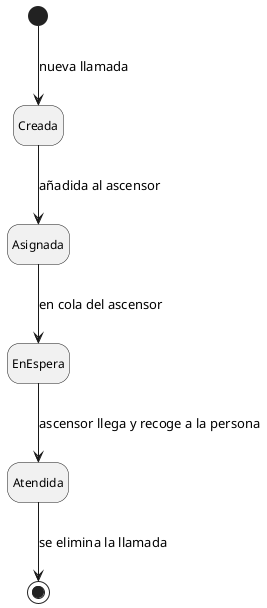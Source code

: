 @startuml
' Diagrama de Estados: Llamada
hide empty description
skinparam stateFontSize 12

[*] --> Creada : nueva llamada

Creada --> Asignada : añadida al ascensor
Asignada --> EnEspera : en cola del ascensor
EnEspera --> Atendida : ascensor llega y recoge a la persona
Atendida --> [*] : se elimina la llamada

@enduml
